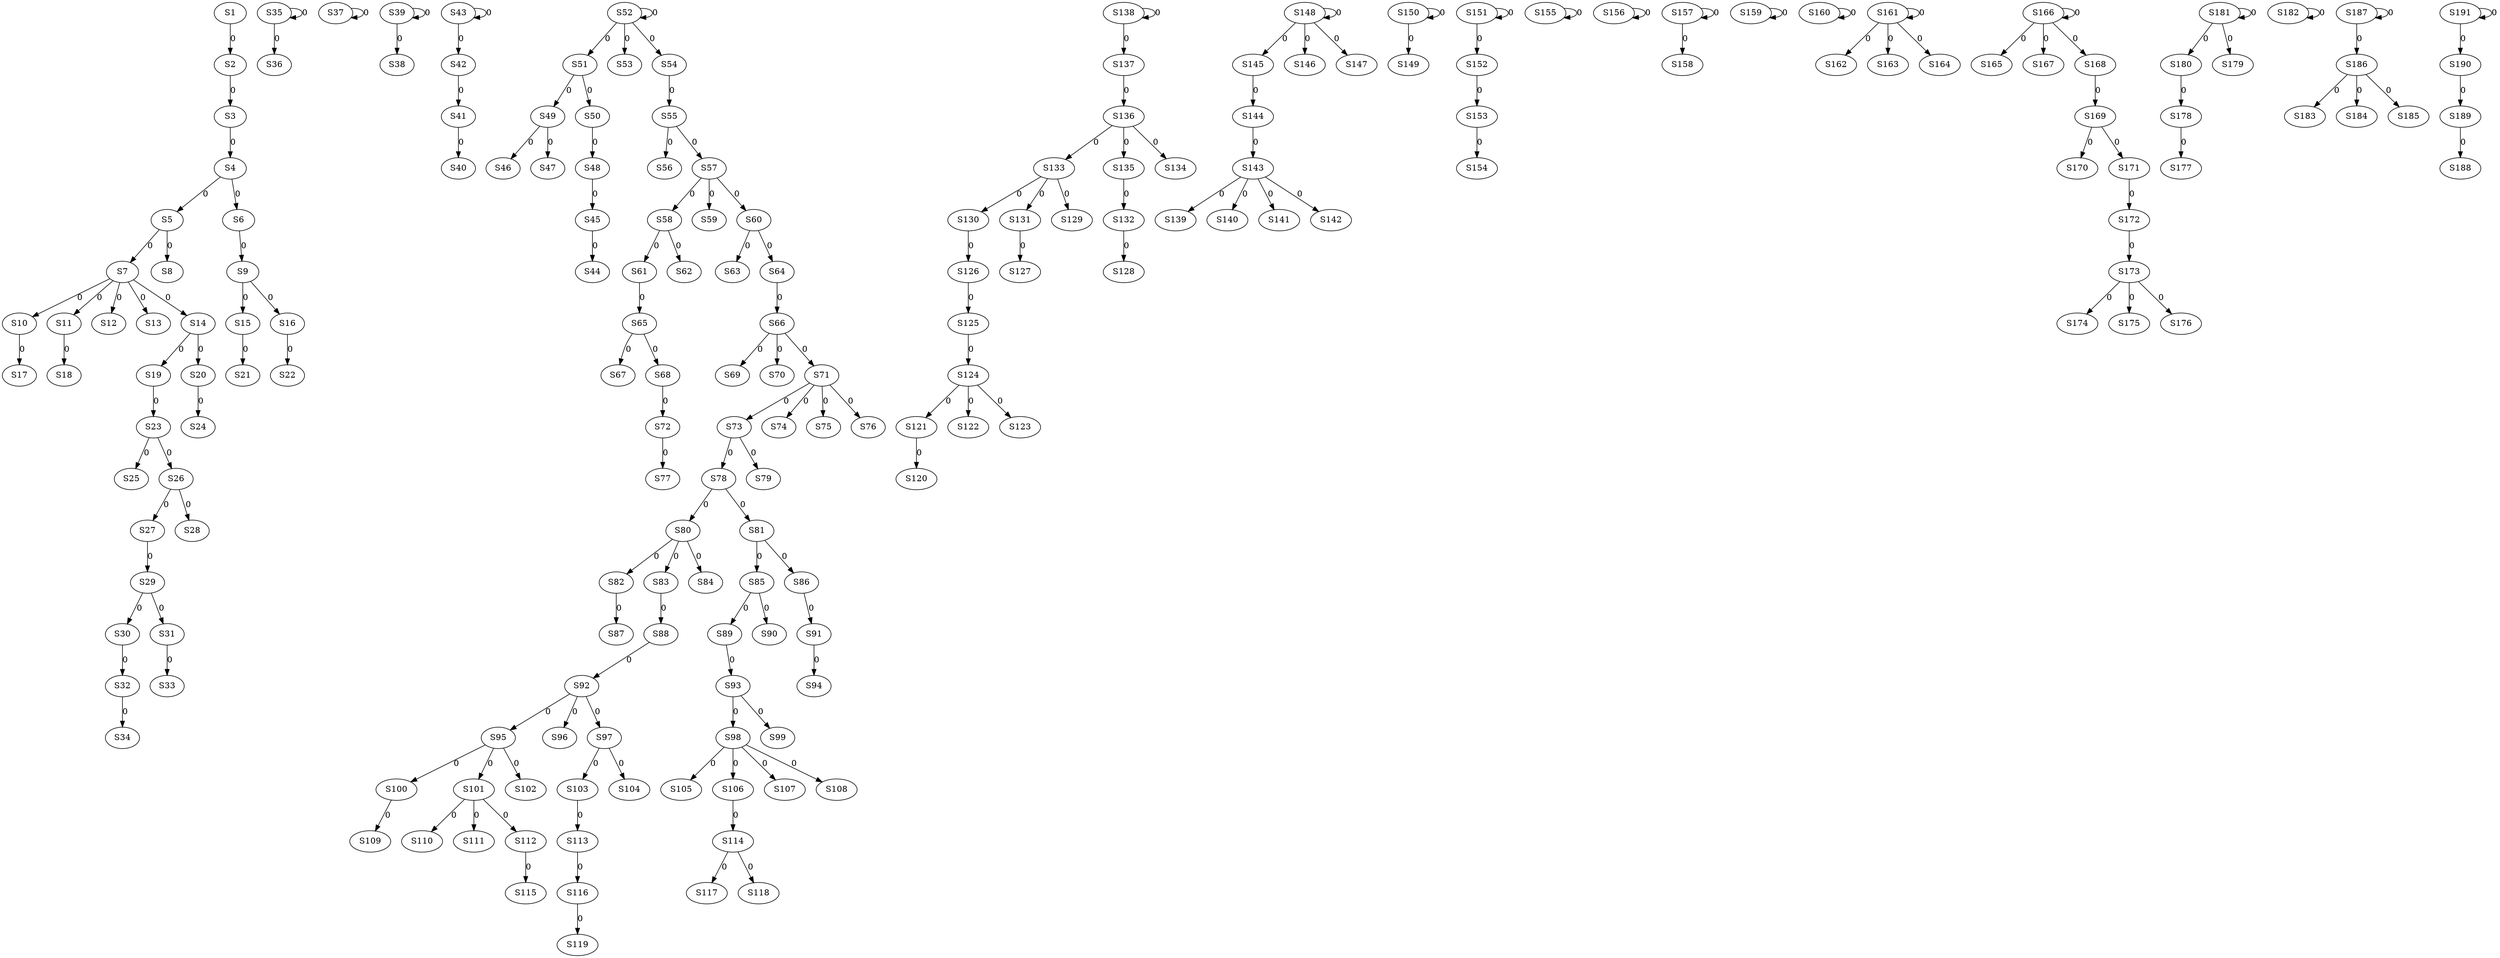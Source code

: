 strict digraph {
	S1 -> S2 [ label = 0 ];
	S2 -> S3 [ label = 0 ];
	S3 -> S4 [ label = 0 ];
	S4 -> S5 [ label = 0 ];
	S4 -> S6 [ label = 0 ];
	S5 -> S7 [ label = 0 ];
	S5 -> S8 [ label = 0 ];
	S6 -> S9 [ label = 0 ];
	S7 -> S10 [ label = 0 ];
	S7 -> S11 [ label = 0 ];
	S7 -> S12 [ label = 0 ];
	S7 -> S13 [ label = 0 ];
	S7 -> S14 [ label = 0 ];
	S9 -> S15 [ label = 0 ];
	S9 -> S16 [ label = 0 ];
	S10 -> S17 [ label = 0 ];
	S11 -> S18 [ label = 0 ];
	S14 -> S19 [ label = 0 ];
	S14 -> S20 [ label = 0 ];
	S15 -> S21 [ label = 0 ];
	S16 -> S22 [ label = 0 ];
	S19 -> S23 [ label = 0 ];
	S20 -> S24 [ label = 0 ];
	S23 -> S25 [ label = 0 ];
	S23 -> S26 [ label = 0 ];
	S26 -> S27 [ label = 0 ];
	S26 -> S28 [ label = 0 ];
	S27 -> S29 [ label = 0 ];
	S29 -> S30 [ label = 0 ];
	S29 -> S31 [ label = 0 ];
	S30 -> S32 [ label = 0 ];
	S31 -> S33 [ label = 0 ];
	S32 -> S34 [ label = 0 ];
	S35 -> S35 [ label = 0 ];
	S35 -> S36 [ label = 0 ];
	S37 -> S37 [ label = 0 ];
	S39 -> S38 [ label = 0 ];
	S39 -> S39 [ label = 0 ];
	S41 -> S40 [ label = 0 ];
	S42 -> S41 [ label = 0 ];
	S43 -> S42 [ label = 0 ];
	S43 -> S43 [ label = 0 ];
	S45 -> S44 [ label = 0 ];
	S48 -> S45 [ label = 0 ];
	S49 -> S46 [ label = 0 ];
	S49 -> S47 [ label = 0 ];
	S50 -> S48 [ label = 0 ];
	S51 -> S49 [ label = 0 ];
	S51 -> S50 [ label = 0 ];
	S52 -> S51 [ label = 0 ];
	S52 -> S52 [ label = 0 ];
	S52 -> S53 [ label = 0 ];
	S52 -> S54 [ label = 0 ];
	S54 -> S55 [ label = 0 ];
	S55 -> S56 [ label = 0 ];
	S55 -> S57 [ label = 0 ];
	S57 -> S58 [ label = 0 ];
	S57 -> S59 [ label = 0 ];
	S57 -> S60 [ label = 0 ];
	S58 -> S61 [ label = 0 ];
	S58 -> S62 [ label = 0 ];
	S60 -> S63 [ label = 0 ];
	S60 -> S64 [ label = 0 ];
	S61 -> S65 [ label = 0 ];
	S64 -> S66 [ label = 0 ];
	S65 -> S67 [ label = 0 ];
	S65 -> S68 [ label = 0 ];
	S66 -> S69 [ label = 0 ];
	S66 -> S70 [ label = 0 ];
	S66 -> S71 [ label = 0 ];
	S68 -> S72 [ label = 0 ];
	S71 -> S73 [ label = 0 ];
	S71 -> S74 [ label = 0 ];
	S71 -> S75 [ label = 0 ];
	S71 -> S76 [ label = 0 ];
	S72 -> S77 [ label = 0 ];
	S73 -> S78 [ label = 0 ];
	S73 -> S79 [ label = 0 ];
	S78 -> S80 [ label = 0 ];
	S78 -> S81 [ label = 0 ];
	S80 -> S82 [ label = 0 ];
	S80 -> S83 [ label = 0 ];
	S80 -> S84 [ label = 0 ];
	S81 -> S85 [ label = 0 ];
	S81 -> S86 [ label = 0 ];
	S82 -> S87 [ label = 0 ];
	S83 -> S88 [ label = 0 ];
	S85 -> S89 [ label = 0 ];
	S85 -> S90 [ label = 0 ];
	S86 -> S91 [ label = 0 ];
	S88 -> S92 [ label = 0 ];
	S89 -> S93 [ label = 0 ];
	S91 -> S94 [ label = 0 ];
	S92 -> S95 [ label = 0 ];
	S92 -> S96 [ label = 0 ];
	S92 -> S97 [ label = 0 ];
	S93 -> S98 [ label = 0 ];
	S93 -> S99 [ label = 0 ];
	S95 -> S100 [ label = 0 ];
	S95 -> S101 [ label = 0 ];
	S95 -> S102 [ label = 0 ];
	S97 -> S103 [ label = 0 ];
	S97 -> S104 [ label = 0 ];
	S98 -> S105 [ label = 0 ];
	S98 -> S106 [ label = 0 ];
	S98 -> S107 [ label = 0 ];
	S98 -> S108 [ label = 0 ];
	S100 -> S109 [ label = 0 ];
	S101 -> S110 [ label = 0 ];
	S101 -> S111 [ label = 0 ];
	S101 -> S112 [ label = 0 ];
	S103 -> S113 [ label = 0 ];
	S106 -> S114 [ label = 0 ];
	S112 -> S115 [ label = 0 ];
	S113 -> S116 [ label = 0 ];
	S114 -> S117 [ label = 0 ];
	S114 -> S118 [ label = 0 ];
	S116 -> S119 [ label = 0 ];
	S121 -> S120 [ label = 0 ];
	S124 -> S121 [ label = 0 ];
	S124 -> S122 [ label = 0 ];
	S124 -> S123 [ label = 0 ];
	S125 -> S124 [ label = 0 ];
	S126 -> S125 [ label = 0 ];
	S130 -> S126 [ label = 0 ];
	S131 -> S127 [ label = 0 ];
	S132 -> S128 [ label = 0 ];
	S133 -> S129 [ label = 0 ];
	S133 -> S130 [ label = 0 ];
	S133 -> S131 [ label = 0 ];
	S135 -> S132 [ label = 0 ];
	S136 -> S133 [ label = 0 ];
	S136 -> S134 [ label = 0 ];
	S136 -> S135 [ label = 0 ];
	S137 -> S136 [ label = 0 ];
	S138 -> S137 [ label = 0 ];
	S138 -> S138 [ label = 0 ];
	S143 -> S139 [ label = 0 ];
	S143 -> S140 [ label = 0 ];
	S143 -> S141 [ label = 0 ];
	S143 -> S142 [ label = 0 ];
	S144 -> S143 [ label = 0 ];
	S145 -> S144 [ label = 0 ];
	S148 -> S145 [ label = 0 ];
	S148 -> S146 [ label = 0 ];
	S148 -> S147 [ label = 0 ];
	S148 -> S148 [ label = 0 ];
	S150 -> S149 [ label = 0 ];
	S150 -> S150 [ label = 0 ];
	S151 -> S151 [ label = 0 ];
	S151 -> S152 [ label = 0 ];
	S152 -> S153 [ label = 0 ];
	S153 -> S154 [ label = 0 ];
	S155 -> S155 [ label = 0 ];
	S156 -> S156 [ label = 0 ];
	S157 -> S157 [ label = 0 ];
	S157 -> S158 [ label = 0 ];
	S159 -> S159 [ label = 0 ];
	S160 -> S160 [ label = 0 ];
	S161 -> S161 [ label = 0 ];
	S161 -> S162 [ label = 0 ];
	S161 -> S163 [ label = 0 ];
	S161 -> S164 [ label = 0 ];
	S166 -> S165 [ label = 0 ];
	S166 -> S166 [ label = 0 ];
	S166 -> S167 [ label = 0 ];
	S166 -> S168 [ label = 0 ];
	S168 -> S169 [ label = 0 ];
	S169 -> S170 [ label = 0 ];
	S169 -> S171 [ label = 0 ];
	S171 -> S172 [ label = 0 ];
	S172 -> S173 [ label = 0 ];
	S173 -> S174 [ label = 0 ];
	S173 -> S175 [ label = 0 ];
	S173 -> S176 [ label = 0 ];
	S178 -> S177 [ label = 0 ];
	S180 -> S178 [ label = 0 ];
	S181 -> S179 [ label = 0 ];
	S181 -> S180 [ label = 0 ];
	S181 -> S181 [ label = 0 ];
	S182 -> S182 [ label = 0 ];
	S186 -> S183 [ label = 0 ];
	S186 -> S184 [ label = 0 ];
	S186 -> S185 [ label = 0 ];
	S187 -> S186 [ label = 0 ];
	S187 -> S187 [ label = 0 ];
	S189 -> S188 [ label = 0 ];
	S190 -> S189 [ label = 0 ];
	S191 -> S190 [ label = 0 ];
	S191 -> S191 [ label = 0 ];
}